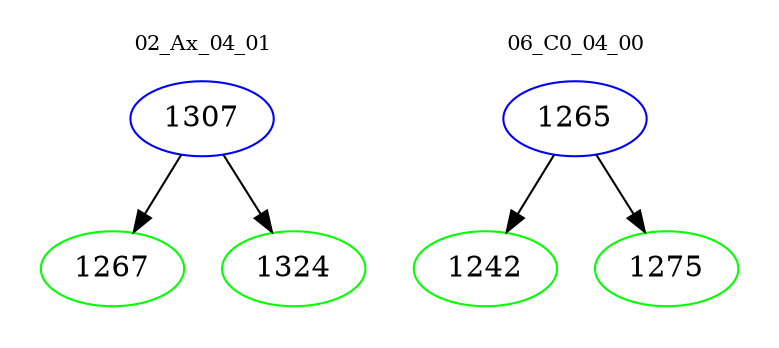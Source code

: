 digraph{
subgraph cluster_0 {
color = white
label = "02_Ax_04_01";
fontsize=10;
T0_1307 [label="1307", color="blue"]
T0_1307 -> T0_1267 [color="black"]
T0_1267 [label="1267", color="green"]
T0_1307 -> T0_1324 [color="black"]
T0_1324 [label="1324", color="green"]
}
subgraph cluster_1 {
color = white
label = "06_C0_04_00";
fontsize=10;
T1_1265 [label="1265", color="blue"]
T1_1265 -> T1_1242 [color="black"]
T1_1242 [label="1242", color="green"]
T1_1265 -> T1_1275 [color="black"]
T1_1275 [label="1275", color="green"]
}
}
